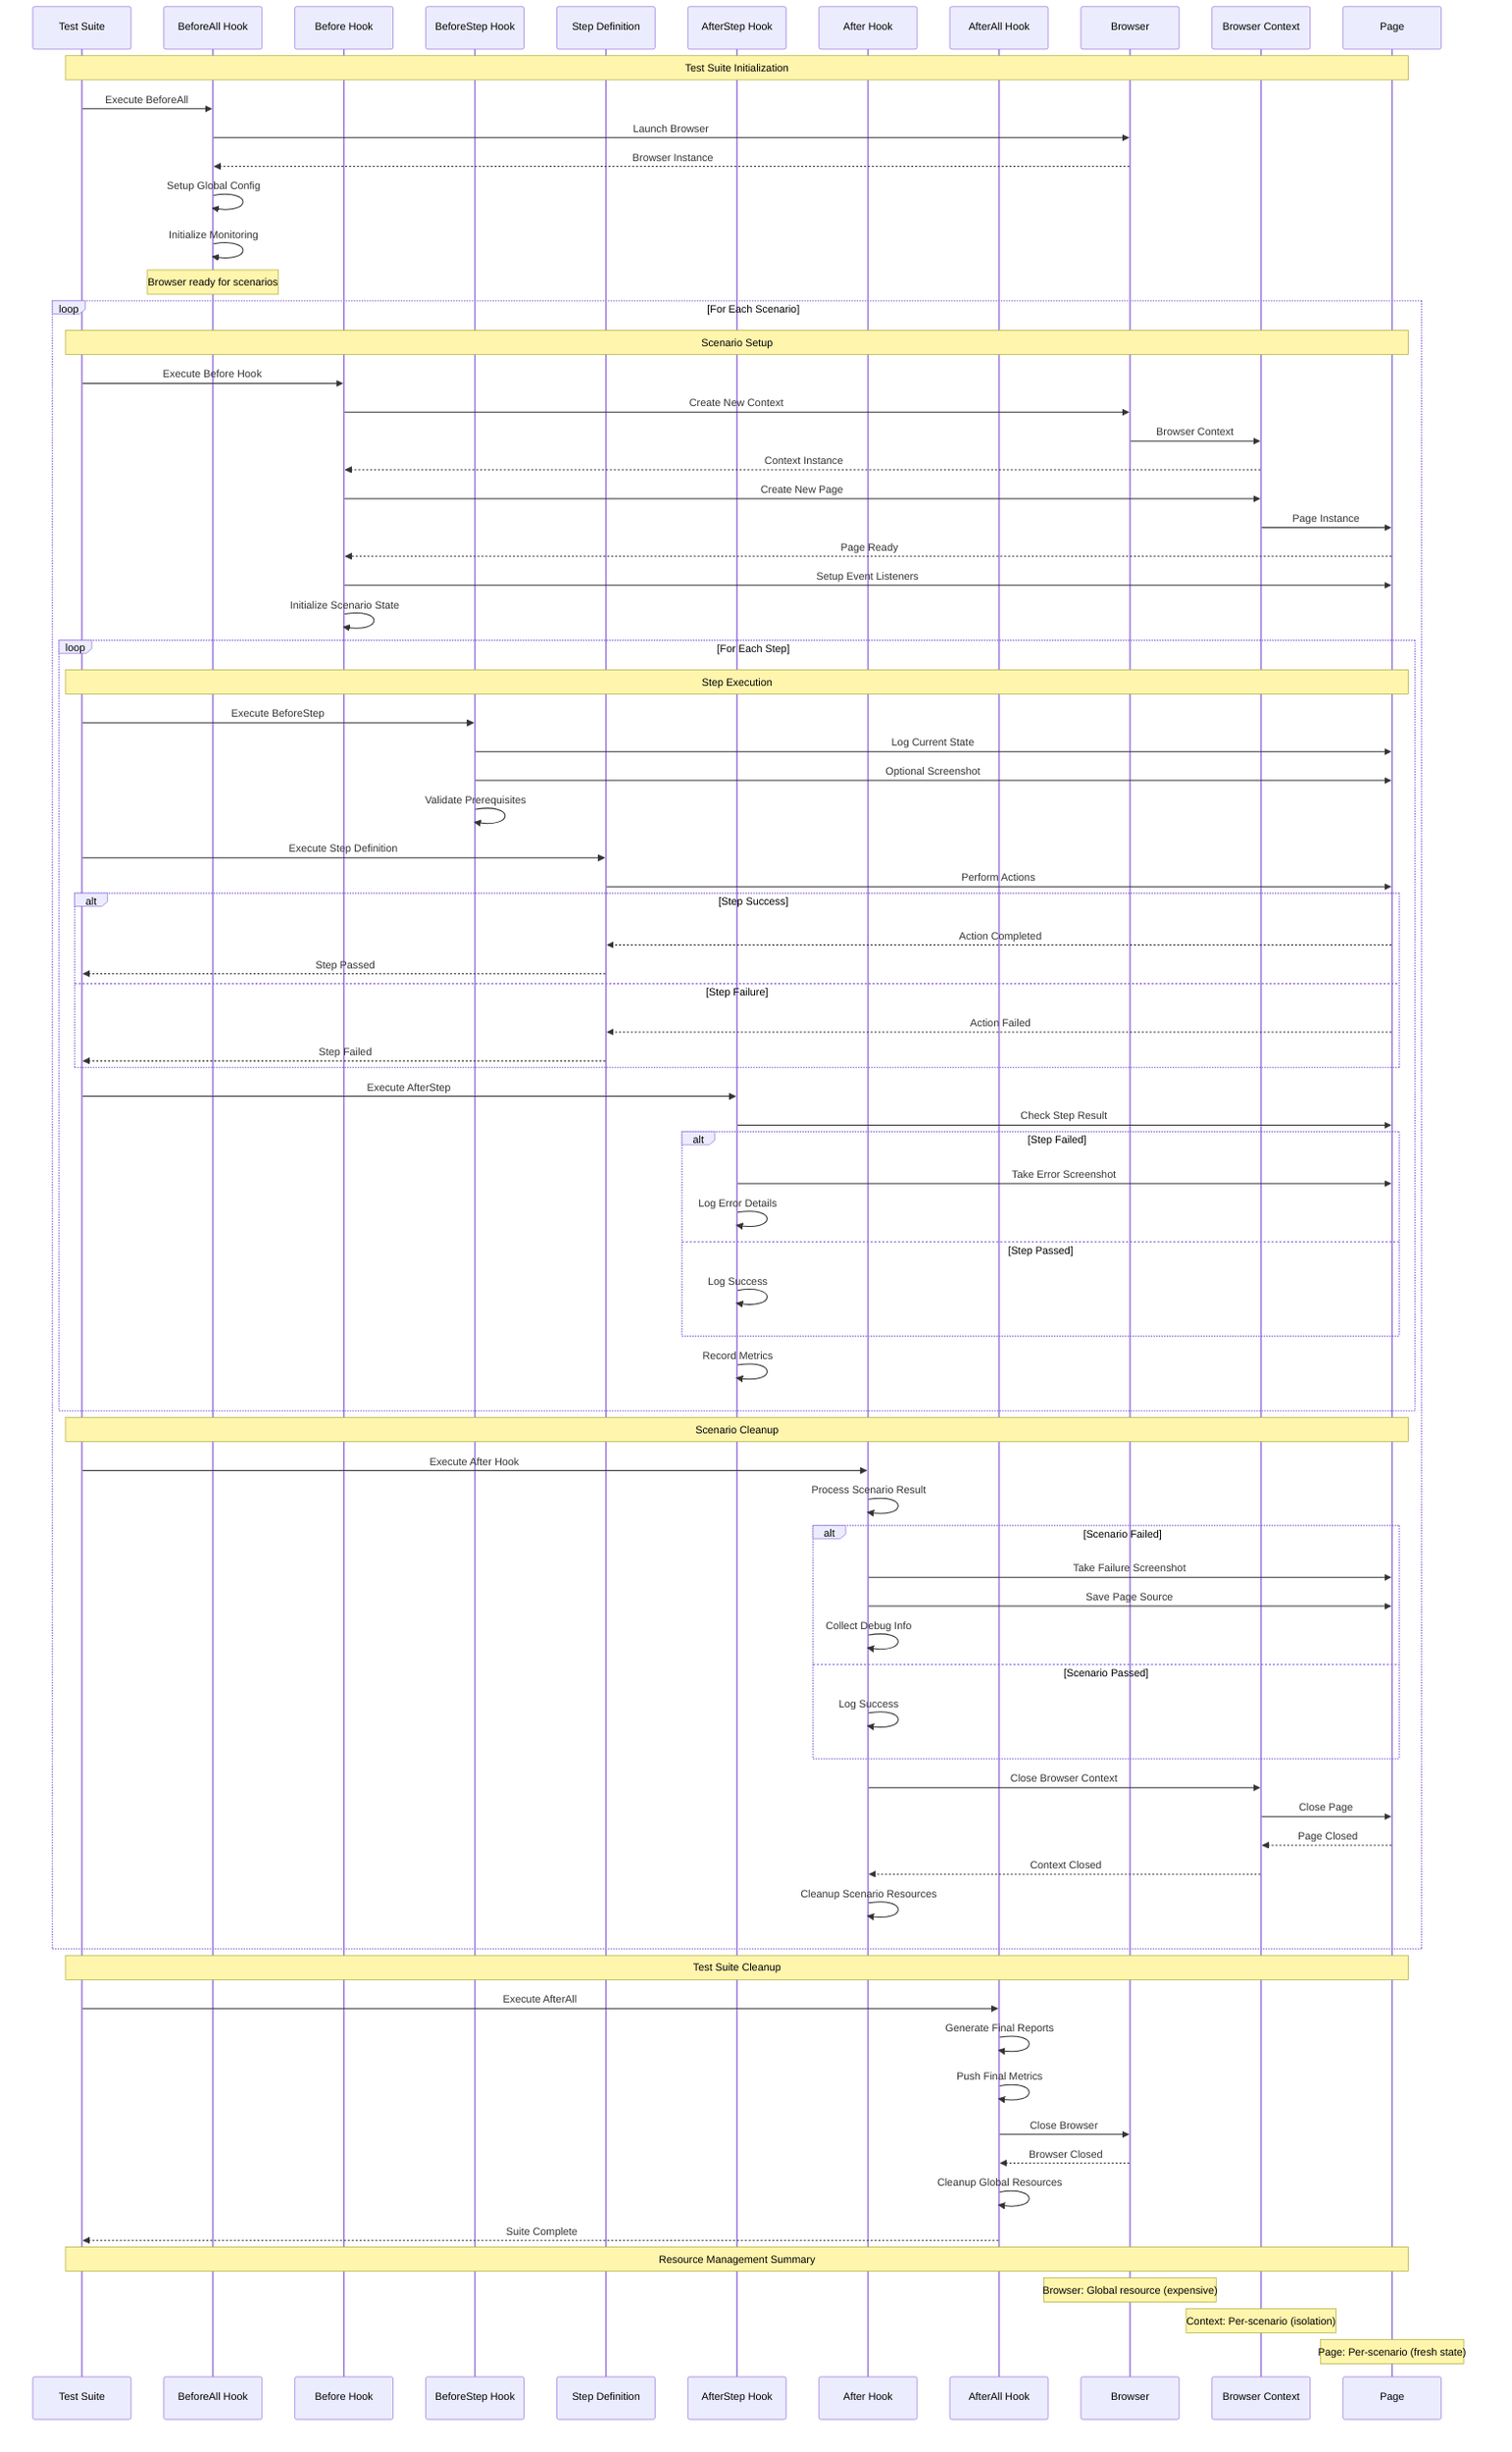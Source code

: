 sequenceDiagram
    participant TS as Test Suite
    participant BA as BeforeAll Hook
    participant B as Before Hook
    participant BS as BeforeStep Hook
    participant SD as Step Definition
    participant AS as AfterStep Hook
    participant A as After Hook
    participant AA as AfterAll Hook
    participant BR as Browser
    participant BC as Browser Context
    participant PG as Page

    Note over TS,PG: Test Suite Initialization
    TS->>BA: Execute BeforeAll
    BA->>BR: Launch Browser
    BR-->>BA: Browser Instance
    BA->>BA: Setup Global Config
    BA->>BA: Initialize Monitoring
    Note over BA: Browser ready for scenarios

    loop For Each Scenario
        Note over TS,PG: Scenario Setup
        TS->>B: Execute Before Hook
        B->>BR: Create New Context
        BR->>BC: Browser Context
        BC-->>B: Context Instance
        B->>BC: Create New Page
        BC->>PG: Page Instance
        PG-->>B: Page Ready
        B->>PG: Setup Event Listeners
        B->>B: Initialize Scenario State
        
        loop For Each Step
            Note over TS,PG: Step Execution
            TS->>BS: Execute BeforeStep
            BS->>PG: Log Current State
            BS->>PG: Optional Screenshot
            BS->>BS: Validate Prerequisites
            
            TS->>SD: Execute Step Definition
            SD->>PG: Perform Actions
            alt Step Success
                PG-->>SD: Action Completed
                SD-->>TS: Step Passed
            else Step Failure
                PG-->>SD: Action Failed
                SD-->>TS: Step Failed
            end
            
            TS->>AS: Execute AfterStep
            AS->>PG: Check Step Result
            alt Step Failed
                AS->>PG: Take Error Screenshot
                AS->>AS: Log Error Details
            else Step Passed
                AS->>AS: Log Success
            end
            AS->>AS: Record Metrics
        end
        
        Note over TS,PG: Scenario Cleanup
        TS->>A: Execute After Hook
        A->>A: Process Scenario Result
        alt Scenario Failed
            A->>PG: Take Failure Screenshot
            A->>PG: Save Page Source
            A->>A: Collect Debug Info
        else Scenario Passed
            A->>A: Log Success
        end
        A->>BC: Close Browser Context
        BC->>PG: Close Page
        PG-->>BC: Page Closed
        BC-->>A: Context Closed
        A->>A: Cleanup Scenario Resources
    end

    Note over TS,PG: Test Suite Cleanup
    TS->>AA: Execute AfterAll
    AA->>AA: Generate Final Reports
    AA->>AA: Push Final Metrics
    AA->>BR: Close Browser
    BR-->>AA: Browser Closed
    AA->>AA: Cleanup Global Resources
    AA-->>TS: Suite Complete

    Note over TS,PG: Resource Management Summary
    Note over BR: Browser: Global resource (expensive)
    Note over BC: Context: Per-scenario (isolation)
    Note over PG: Page: Per-scenario (fresh state)